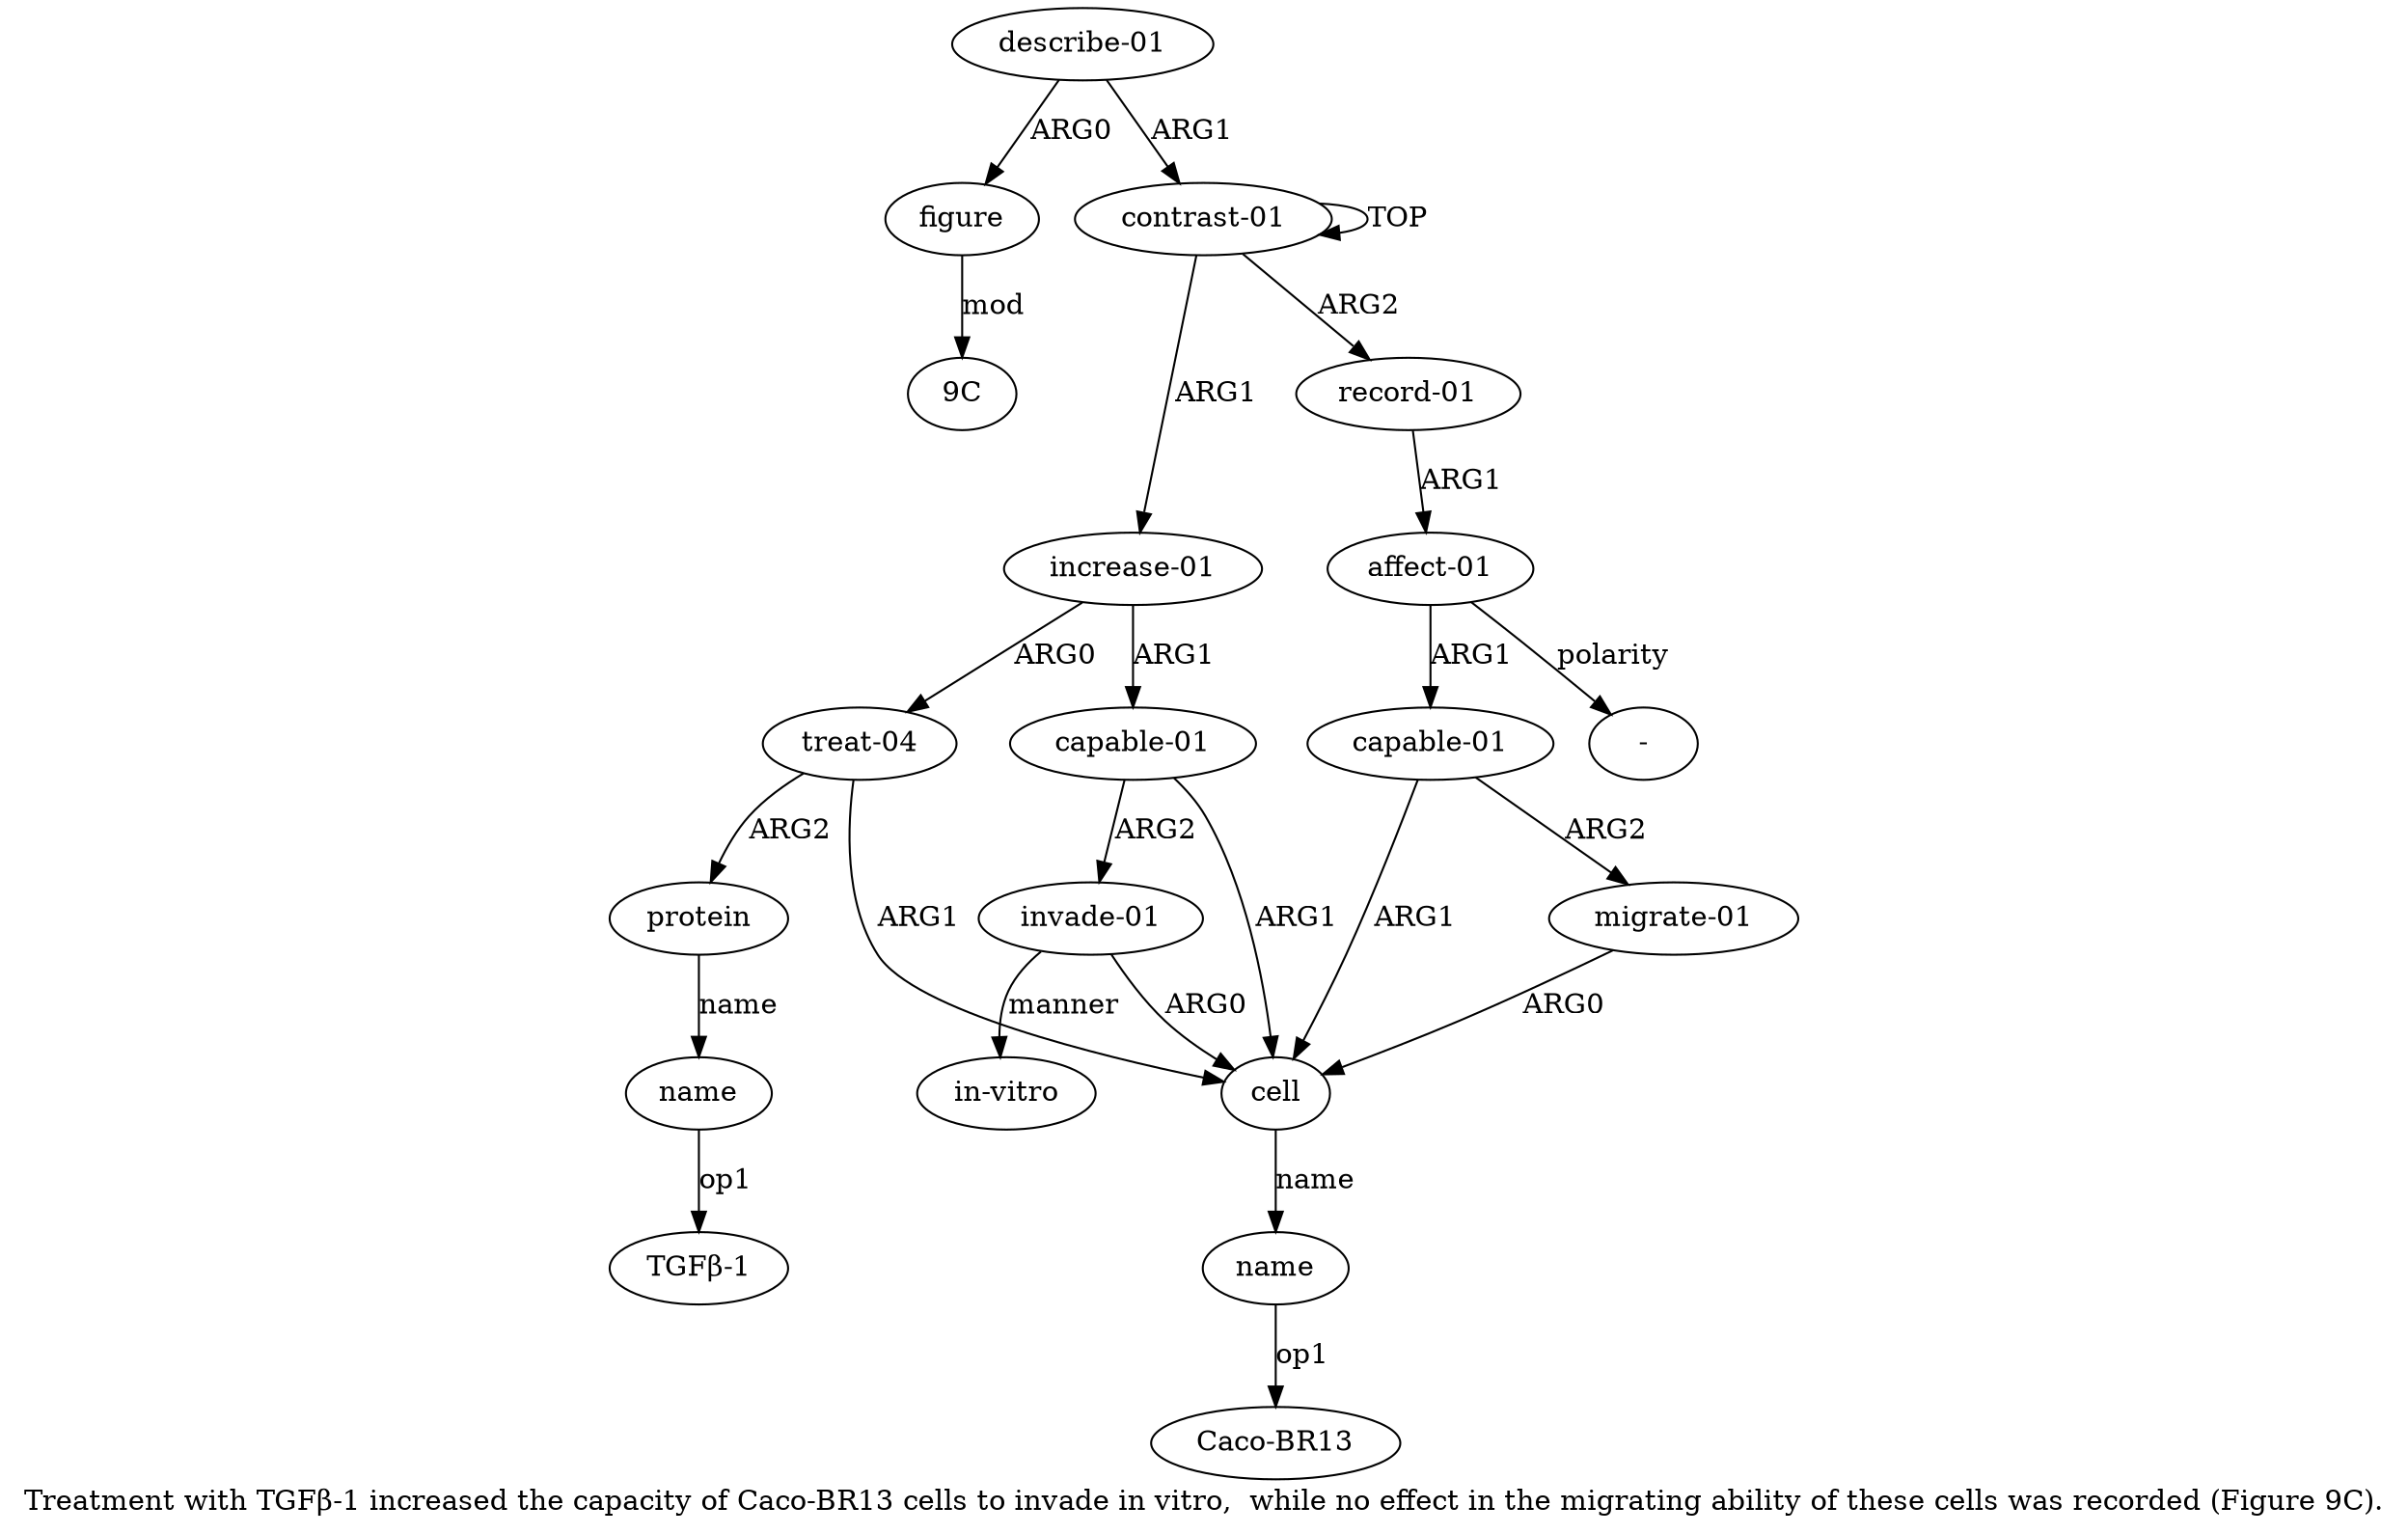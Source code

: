 digraph  {
	graph [label="Treatment with TGFβ-1 increased the capacity of Caco-BR13 cells to invade in vitro,  while no effect in the migrating ability of \
these cells was recorded (Figure 9C)."];
	node [label="\N"];
	a15	 [color=black,
		gold_ind=15,
		gold_label=figure,
		label=figure,
		test_ind=15,
		test_label=figure];
	"a15 9C"	 [color=black,
		gold_ind=-1,
		gold_label="9C",
		label="9C",
		test_ind=-1,
		test_label="9C"];
	a15 -> "a15 9C" [key=0,
	color=black,
	gold_label=mod,
	label=mod,
	test_label=mod];
a14 [color=black,
	gold_ind=14,
	gold_label="describe-01",
	label="describe-01",
	test_ind=14,
	test_label="describe-01"];
a14 -> a15 [key=0,
color=black,
gold_label=ARG0,
label=ARG0,
test_label=ARG0];
a0 [color=black,
gold_ind=0,
gold_label="contrast-01",
label="contrast-01",
test_ind=0,
test_label="contrast-01"];
a14 -> a0 [key=0,
color=black,
gold_label=ARG1,
label=ARG1,
test_label=ARG1];
a11 [color=black,
gold_ind=11,
gold_label="affect-01",
label="affect-01",
test_ind=11,
test_label="affect-01"];
a12 [color=black,
gold_ind=12,
gold_label="capable-01",
label="capable-01",
test_ind=12,
test_label="capable-01"];
a11 -> a12 [key=0,
color=black,
gold_label=ARG1,
label=ARG1,
test_label=ARG1];
"a11 -" [color=black,
gold_ind=-1,
gold_label="-",
label="-",
test_ind=-1,
test_label="-"];
a11 -> "a11 -" [key=0,
color=black,
gold_label=polarity,
label=polarity,
test_label=polarity];
a10 [color=black,
gold_ind=10,
gold_label="record-01",
label="record-01",
test_ind=10,
test_label="record-01"];
a10 -> a11 [key=0,
color=black,
gold_label=ARG1,
label=ARG1,
test_label=ARG1];
a13 [color=black,
gold_ind=13,
gold_label="migrate-01",
label="migrate-01",
test_ind=13,
test_label="migrate-01"];
a6 [color=black,
gold_ind=6,
gold_label=cell,
label=cell,
test_ind=6,
test_label=cell];
a13 -> a6 [key=0,
color=black,
gold_label=ARG0,
label=ARG0,
test_label=ARG0];
a12 -> a13 [key=0,
color=black,
gold_label=ARG2,
label=ARG2,
test_label=ARG2];
a12 -> a6 [key=0,
color=black,
gold_label=ARG1,
label=ARG1,
test_label=ARG1];
a1 [color=black,
gold_ind=1,
gold_label="increase-01",
label="increase-01",
test_ind=1,
test_label="increase-01"];
a2 [color=black,
gold_ind=2,
gold_label="treat-04",
label="treat-04",
test_ind=2,
test_label="treat-04"];
a1 -> a2 [key=0,
color=black,
gold_label=ARG0,
label=ARG0,
test_label=ARG0];
a5 [color=black,
gold_ind=5,
gold_label="capable-01",
label="capable-01",
test_ind=5,
test_label="capable-01"];
a1 -> a5 [key=0,
color=black,
gold_label=ARG1,
label=ARG1,
test_label=ARG1];
a0 -> a10 [key=0,
color=black,
gold_label=ARG2,
label=ARG2,
test_label=ARG2];
a0 -> a1 [key=0,
color=black,
gold_label=ARG1,
label=ARG1,
test_label=ARG1];
a0 -> a0 [key=0,
color=black,
gold_label=TOP,
label=TOP,
test_label=TOP];
a3 [color=black,
gold_ind=3,
gold_label=protein,
label=protein,
test_ind=3,
test_label=protein];
a4 [color=black,
gold_ind=4,
gold_label=name,
label=name,
test_ind=4,
test_label=name];
a3 -> a4 [key=0,
color=black,
gold_label=name,
label=name,
test_label=name];
a2 -> a3 [key=0,
color=black,
gold_label=ARG2,
label=ARG2,
test_label=ARG2];
a2 -> a6 [key=0,
color=black,
gold_label=ARG1,
label=ARG1,
test_label=ARG1];
a5 -> a6 [key=0,
color=black,
gold_label=ARG1,
label=ARG1,
test_label=ARG1];
a8 [color=black,
gold_ind=8,
gold_label="invade-01",
label="invade-01",
test_ind=8,
test_label="invade-01"];
a5 -> a8 [key=0,
color=black,
gold_label=ARG2,
label=ARG2,
test_label=ARG2];
"a4 TGFβ-1" [color=black,
gold_ind=-1,
gold_label="TGFβ-1",
label="TGFβ-1",
test_ind=-1,
test_label="TGFβ-1"];
a4 -> "a4 TGFβ-1" [key=0,
color=black,
gold_label=op1,
label=op1,
test_label=op1];
a7 [color=black,
gold_ind=7,
gold_label=name,
label=name,
test_ind=7,
test_label=name];
"a7 Caco-BR13" [color=black,
gold_ind=-1,
gold_label="Caco-BR13",
label="Caco-BR13",
test_ind=-1,
test_label="Caco-BR13"];
a7 -> "a7 Caco-BR13" [key=0,
color=black,
gold_label=op1,
label=op1,
test_label=op1];
a6 -> a7 [key=0,
color=black,
gold_label=name,
label=name,
test_label=name];
a9 [color=black,
gold_ind=9,
gold_label="in-vitro",
label="in-vitro",
test_ind=9,
test_label="in-vitro"];
a8 -> a6 [key=0,
color=black,
gold_label=ARG0,
label=ARG0,
test_label=ARG0];
a8 -> a9 [key=0,
color=black,
gold_label=manner,
label=manner,
test_label=manner];
}

